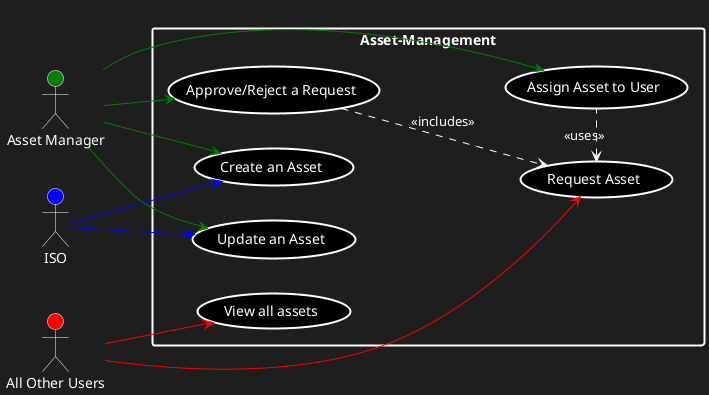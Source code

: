 @startuml
skinparam backgroundColor #1e1e1e
left to right direction
actor "Asset Manager" as am #green;text:white;line:white
actor "ISO" as iso #blue;text:white;line:white
actor "All Other Users" as user #red;text:white;line:white
rectangle Asset-Management #text:white;line.bold;line:white {
  usecase "Create an Asset" as UC1 #black;text:white;line.bold;line:white
  usecase "Update an Asset" as UC2 #black;text:white;line.bold;line:white
  usecase "Assign Asset to User" as UC3 #black;text:white;line.bold;line:white
  usecase "View all assets" as UC4 #black;text:white;line.bold;line:white
  usecase "Request Asset" as UC5 #black;text:white;line.bold;line:white
  usecase "Approve/Reject a Request" as UC6 #black;text:white;line.bold;line:white
}
iso -[#blue]-> UC1
iso -[#blue]-> UC2
am -[#green]-> UC1
am -[#green]-> UC2
am -[#green]-> UC3
am -[#green]-> UC6
user -[#red]-> UC4
user -[#red]-> UC5
UC5 <. (UC3) #line:white;text:white : <<uses>>
UC6 ..> (UC5) #line:white;text:white : <<includes>>
@enduml